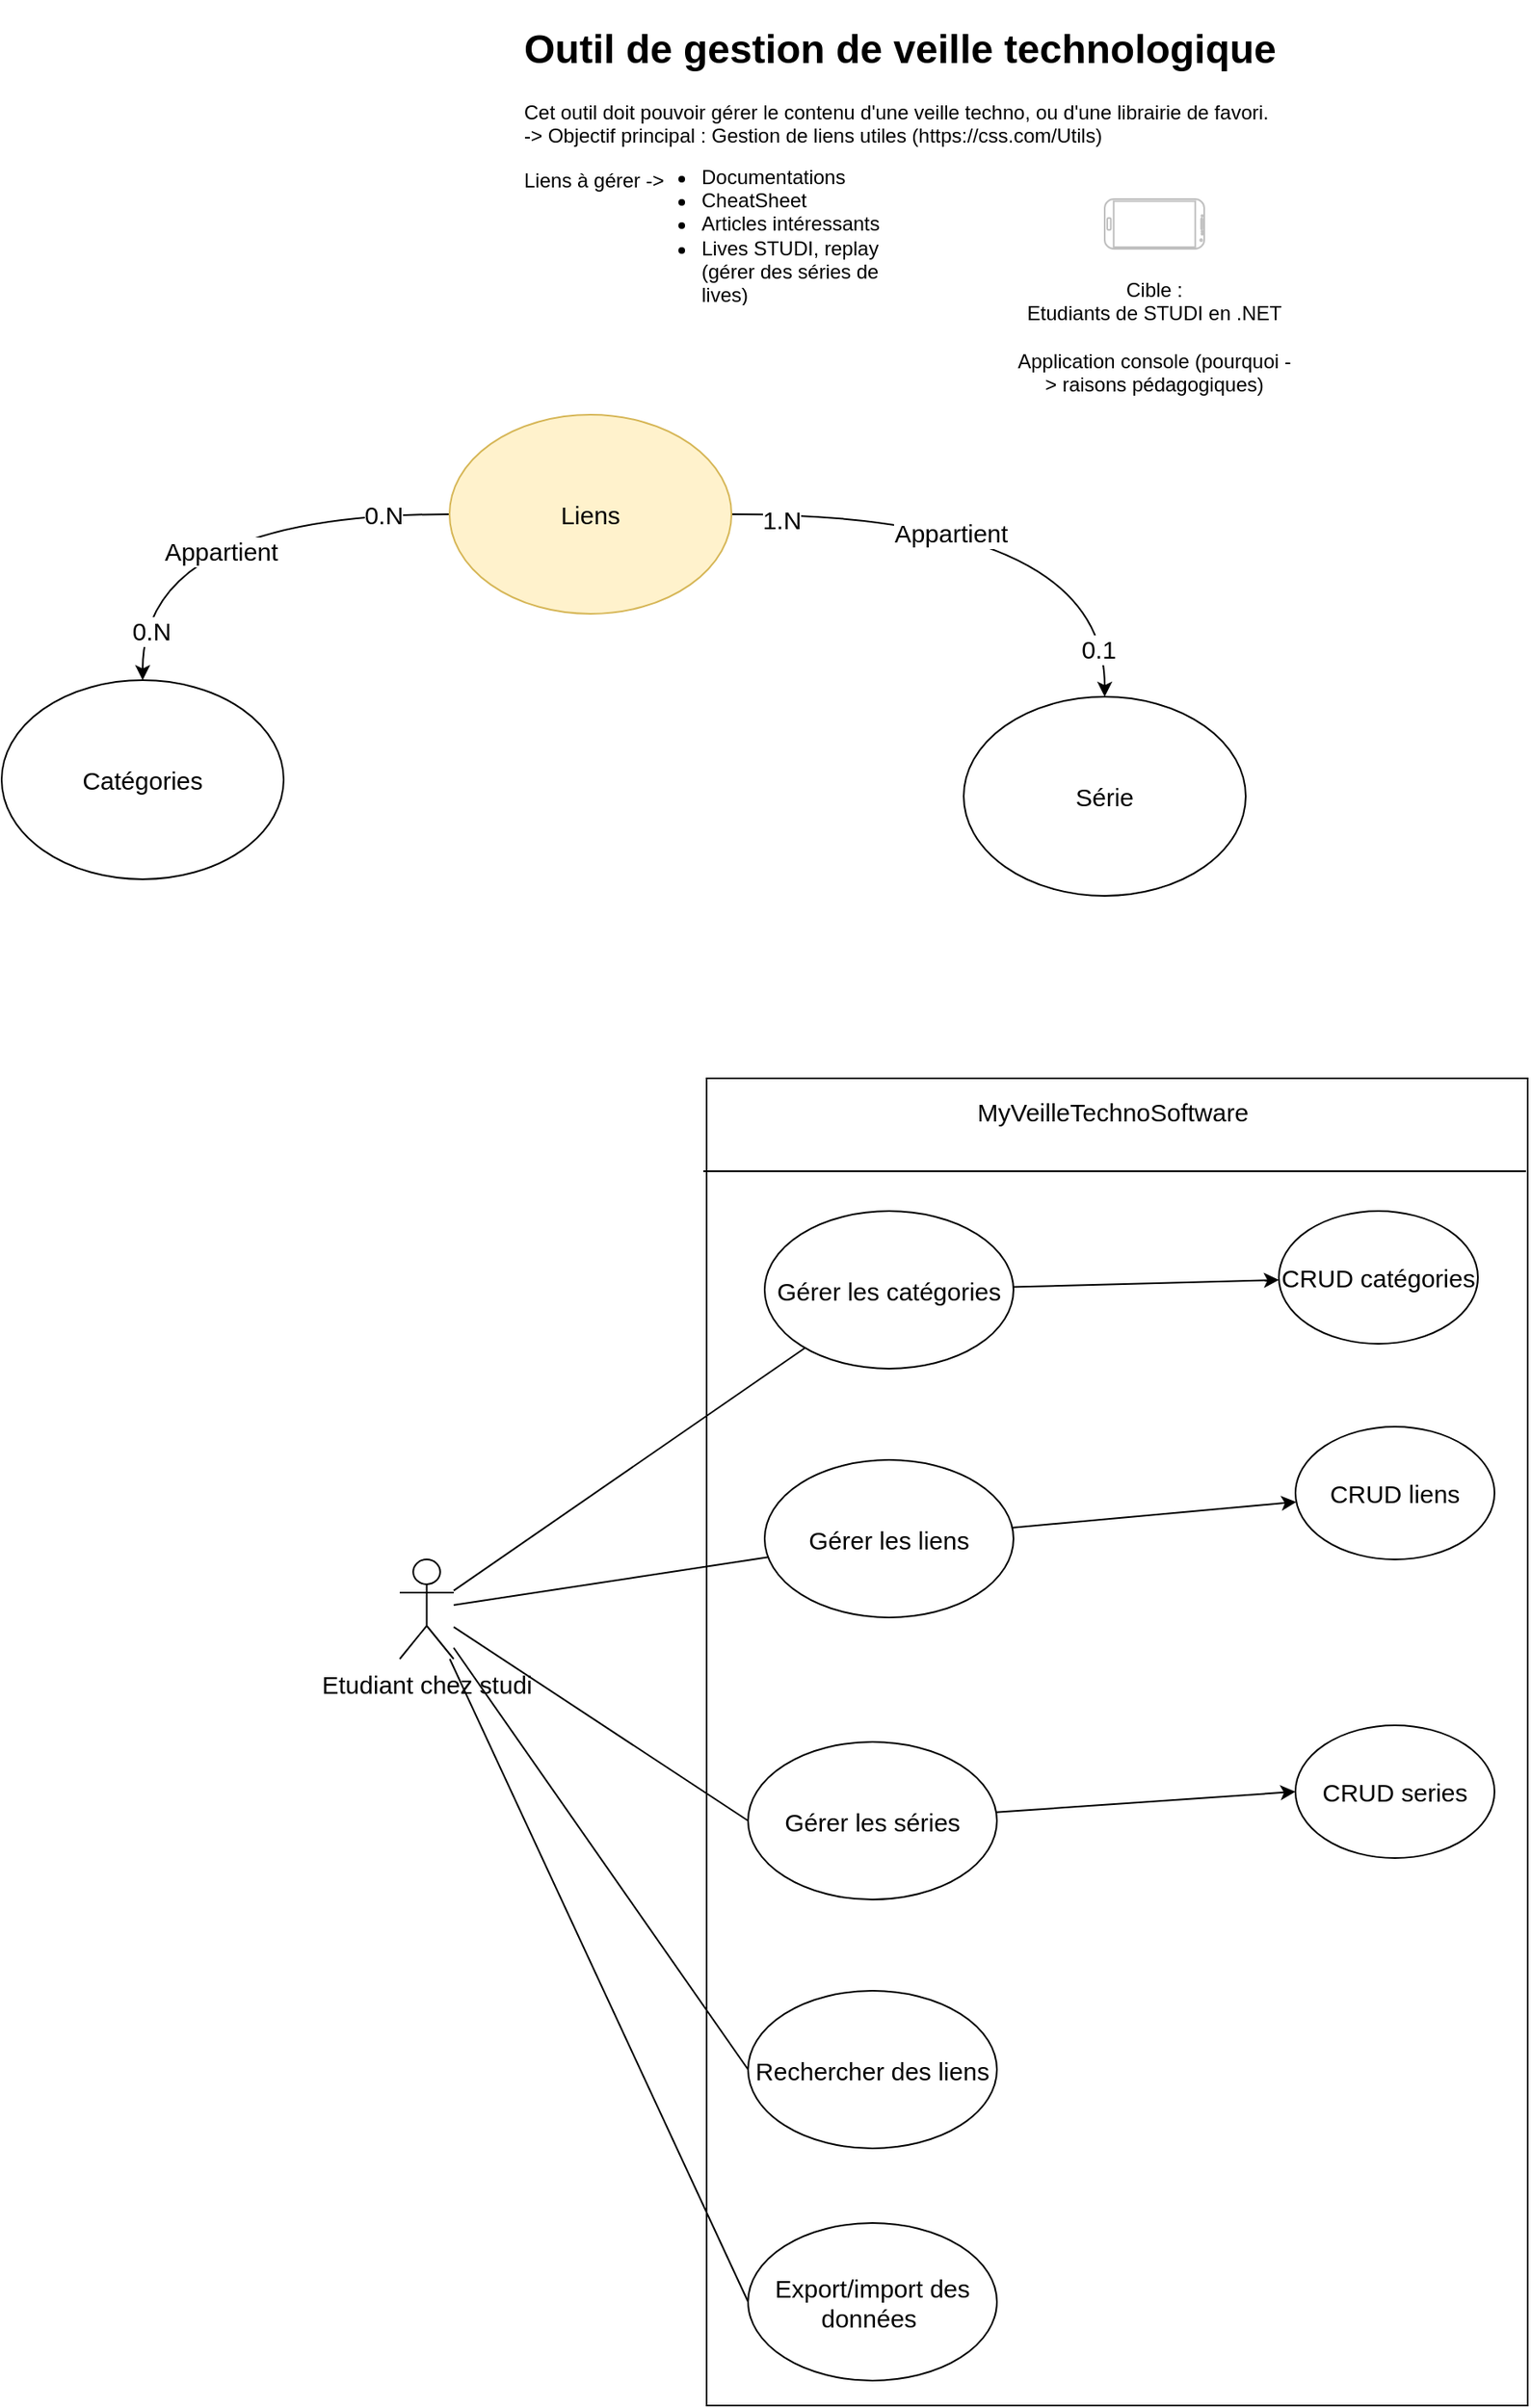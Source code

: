 <mxfile version="14.1.8" type="device"><diagram id="P_Lroota7z6w8gtD_xc9" name="Page-1"><mxGraphModel dx="1422" dy="832" grid="1" gridSize="10" guides="1" tooltips="1" connect="1" arrows="1" fold="1" page="1" pageScale="1" pageWidth="1169" pageHeight="827" math="0" shadow="0"><root><mxCell id="0"/><mxCell id="1" parent="0"/><mxCell id="6I6BhQikMqlCg1CrO51R-1" value="&lt;h1&gt;Outil de gestion de veille technologique&lt;/h1&gt;&lt;p&gt;Cet outil doit pouvoir gérer le contenu d'une veille techno, ou d'une librairie de favori.&amp;nbsp;&lt;br&gt;-&amp;gt; Objectif principal : Gestion de liens utiles (https://css.com/Utils)&lt;/p&gt;&lt;p&gt;Liens à gérer -&amp;gt;&lt;/p&gt;" style="text;html=1;strokeColor=none;fillColor=none;spacing=5;spacingTop=-20;whiteSpace=wrap;overflow=hidden;rounded=0;" vertex="1" parent="1"><mxGeometry x="330" y="10" width="500" height="250" as="geometry"/></mxCell><mxCell id="6I6BhQikMqlCg1CrO51R-2" value="&lt;ul&gt;&lt;li&gt;Documentations&lt;/li&gt;&lt;li&gt;CheatSheet&lt;/li&gt;&lt;li&gt;Articles intéressants&lt;/li&gt;&lt;li&gt;Lives STUDI, replay (gérer des séries de lives)&lt;/li&gt;&lt;li&gt;Vidéo youtube...&lt;/li&gt;&lt;/ul&gt;" style="text;strokeColor=none;fillColor=none;html=1;whiteSpace=wrap;verticalAlign=middle;overflow=hidden;" vertex="1" parent="1"><mxGeometry x="400" y="85" width="175" height="100" as="geometry"/></mxCell><mxCell id="6I6BhQikMqlCg1CrO51R-15" value="" style="verticalLabelPosition=bottom;verticalAlign=top;html=1;shadow=0;dashed=0;strokeWidth=1;shape=mxgraph.android.phone2;strokeColor=#c0c0c0;direction=south;" vertex="1" parent="1"><mxGeometry x="685" y="120" width="60" height="30" as="geometry"/></mxCell><mxCell id="6I6BhQikMqlCg1CrO51R-16" value="Cible :&lt;br&gt;Etudiants de STUDI en .NET&lt;br&gt;&lt;br&gt;Application console (pourquoi -&amp;gt; raisons pédagogiques)" style="text;html=1;strokeColor=none;fillColor=none;align=center;verticalAlign=middle;whiteSpace=wrap;rounded=0;" vertex="1" parent="1"><mxGeometry x="630" y="150" width="170" height="105" as="geometry"/></mxCell><mxCell id="6I6BhQikMqlCg1CrO51R-21" style="edgeStyle=orthogonalEdgeStyle;rounded=0;orthogonalLoop=1;jettySize=auto;html=1;fontSize=15;curved=1;" edge="1" parent="1" source="6I6BhQikMqlCg1CrO51R-18" target="6I6BhQikMqlCg1CrO51R-19"><mxGeometry relative="1" as="geometry"/></mxCell><mxCell id="6I6BhQikMqlCg1CrO51R-22" value="Appartient" style="edgeLabel;html=1;align=center;verticalAlign=middle;resizable=0;points=[];fontSize=15;" vertex="1" connectable="0" parent="6I6BhQikMqlCg1CrO51R-21"><mxGeometry x="-0.03" y="22" relative="1" as="geometry"><mxPoint as="offset"/></mxGeometry></mxCell><mxCell id="6I6BhQikMqlCg1CrO51R-25" value="0.N" style="edgeLabel;html=1;align=center;verticalAlign=middle;resizable=0;points=[];fontSize=15;" vertex="1" connectable="0" parent="6I6BhQikMqlCg1CrO51R-21"><mxGeometry x="0.82" y="1" relative="1" as="geometry"><mxPoint x="4" y="-4.31" as="offset"/></mxGeometry></mxCell><mxCell id="6I6BhQikMqlCg1CrO51R-36" value="0.N" style="edgeLabel;html=1;align=center;verticalAlign=middle;resizable=0;points=[];fontSize=15;" vertex="1" connectable="0" parent="6I6BhQikMqlCg1CrO51R-21"><mxGeometry x="-0.824" y="4" relative="1" as="geometry"><mxPoint x="-15.17" y="-4" as="offset"/></mxGeometry></mxCell><mxCell id="6I6BhQikMqlCg1CrO51R-23" style="edgeStyle=orthogonalEdgeStyle;curved=1;rounded=0;orthogonalLoop=1;jettySize=auto;html=1;fontSize=15;" edge="1" parent="1" source="6I6BhQikMqlCg1CrO51R-18" target="6I6BhQikMqlCg1CrO51R-20"><mxGeometry relative="1" as="geometry"/></mxCell><mxCell id="6I6BhQikMqlCg1CrO51R-24" value="Appartient" style="edgeLabel;html=1;align=center;verticalAlign=middle;resizable=0;points=[];fontSize=15;" vertex="1" connectable="0" parent="6I6BhQikMqlCg1CrO51R-23"><mxGeometry x="-0.213" y="-11" relative="1" as="geometry"><mxPoint as="offset"/></mxGeometry></mxCell><mxCell id="6I6BhQikMqlCg1CrO51R-37" value="1.N" style="edgeLabel;html=1;align=center;verticalAlign=middle;resizable=0;points=[];fontSize=15;" vertex="1" connectable="0" parent="6I6BhQikMqlCg1CrO51R-23"><mxGeometry x="-0.901" y="-3" relative="1" as="geometry"><mxPoint x="13.45" as="offset"/></mxGeometry></mxCell><mxCell id="6I6BhQikMqlCg1CrO51R-38" value="0.1" style="edgeLabel;html=1;align=center;verticalAlign=middle;resizable=0;points=[];fontSize=15;" vertex="1" connectable="0" parent="6I6BhQikMqlCg1CrO51R-23"><mxGeometry x="0.828" y="-4" relative="1" as="geometry"><mxPoint as="offset"/></mxGeometry></mxCell><mxCell id="6I6BhQikMqlCg1CrO51R-18" value="Liens" style="ellipse;whiteSpace=wrap;html=1;fillColor=#fff2cc;strokeColor=#d6b656;fontSize=15;" vertex="1" parent="1"><mxGeometry x="290" y="250" width="170" height="120" as="geometry"/></mxCell><mxCell id="6I6BhQikMqlCg1CrO51R-19" value="Catégories" style="ellipse;whiteSpace=wrap;html=1;fontSize=15;" vertex="1" parent="1"><mxGeometry x="20" y="410" width="170" height="120" as="geometry"/></mxCell><mxCell id="6I6BhQikMqlCg1CrO51R-20" value="Série" style="ellipse;whiteSpace=wrap;html=1;fontSize=15;" vertex="1" parent="1"><mxGeometry x="600" y="420" width="170" height="120" as="geometry"/></mxCell><mxCell id="6I6BhQikMqlCg1CrO51R-53" value="" style="rounded=0;whiteSpace=wrap;html=1;fontSize=15;" vertex="1" parent="1"><mxGeometry x="445" y="650" width="495" height="800" as="geometry"/></mxCell><mxCell id="6I6BhQikMqlCg1CrO51R-54" value="MyVeilleTechnoSoftware" style="text;html=1;strokeColor=none;fillColor=none;align=center;verticalAlign=middle;whiteSpace=wrap;rounded=0;fontSize=15;" vertex="1" parent="1"><mxGeometry x="590" y="660" width="200" height="20" as="geometry"/></mxCell><mxCell id="6I6BhQikMqlCg1CrO51R-70" style="edgeStyle=none;rounded=0;orthogonalLoop=1;jettySize=auto;html=1;fontSize=15;endArrow=none;endFill=0;" edge="1" parent="1" source="6I6BhQikMqlCg1CrO51R-55" target="6I6BhQikMqlCg1CrO51R-56"><mxGeometry relative="1" as="geometry"/></mxCell><mxCell id="6I6BhQikMqlCg1CrO51R-71" style="edgeStyle=none;rounded=0;orthogonalLoop=1;jettySize=auto;html=1;endArrow=none;endFill=0;fontSize=15;" edge="1" parent="1" source="6I6BhQikMqlCg1CrO51R-55" target="6I6BhQikMqlCg1CrO51R-58"><mxGeometry relative="1" as="geometry"/></mxCell><mxCell id="6I6BhQikMqlCg1CrO51R-72" style="edgeStyle=none;rounded=0;orthogonalLoop=1;jettySize=auto;html=1;entryX=0;entryY=0.5;entryDx=0;entryDy=0;endArrow=none;endFill=0;fontSize=15;" edge="1" parent="1" source="6I6BhQikMqlCg1CrO51R-55" target="6I6BhQikMqlCg1CrO51R-59"><mxGeometry relative="1" as="geometry"/></mxCell><mxCell id="6I6BhQikMqlCg1CrO51R-73" style="edgeStyle=none;rounded=0;orthogonalLoop=1;jettySize=auto;html=1;entryX=0;entryY=0.5;entryDx=0;entryDy=0;endArrow=none;endFill=0;fontSize=15;" edge="1" parent="1" source="6I6BhQikMqlCg1CrO51R-55" target="6I6BhQikMqlCg1CrO51R-67"><mxGeometry relative="1" as="geometry"/></mxCell><mxCell id="6I6BhQikMqlCg1CrO51R-75" style="edgeStyle=none;rounded=0;orthogonalLoop=1;jettySize=auto;html=1;entryX=0;entryY=0.5;entryDx=0;entryDy=0;endArrow=none;endFill=0;fontSize=15;" edge="1" parent="1" source="6I6BhQikMqlCg1CrO51R-55" target="6I6BhQikMqlCg1CrO51R-74"><mxGeometry relative="1" as="geometry"/></mxCell><mxCell id="6I6BhQikMqlCg1CrO51R-55" value="Etudiant chez studi" style="shape=umlActor;verticalLabelPosition=bottom;verticalAlign=top;html=1;outlineConnect=0;fontSize=15;" vertex="1" parent="1"><mxGeometry x="260" y="940" width="32.5" height="60" as="geometry"/></mxCell><mxCell id="6I6BhQikMqlCg1CrO51R-79" style="edgeStyle=none;rounded=0;orthogonalLoop=1;jettySize=auto;html=1;endArrow=classic;endFill=1;fontSize=15;" edge="1" parent="1" source="6I6BhQikMqlCg1CrO51R-56" target="6I6BhQikMqlCg1CrO51R-60"><mxGeometry relative="1" as="geometry"/></mxCell><mxCell id="6I6BhQikMqlCg1CrO51R-56" value="Gérer les catégories" style="ellipse;whiteSpace=wrap;html=1;fontSize=15;" vertex="1" parent="1"><mxGeometry x="480" y="730" width="150" height="95" as="geometry"/></mxCell><mxCell id="6I6BhQikMqlCg1CrO51R-57" value="" style="endArrow=none;html=1;fontSize=15;entryX=0.998;entryY=0.07;entryDx=0;entryDy=0;entryPerimeter=0;exitX=-0.004;exitY=0.07;exitDx=0;exitDy=0;exitPerimeter=0;" edge="1" parent="1" source="6I6BhQikMqlCg1CrO51R-53" target="6I6BhQikMqlCg1CrO51R-53"><mxGeometry width="50" height="50" relative="1" as="geometry"><mxPoint x="680" y="930" as="sourcePoint"/><mxPoint x="730" y="880" as="targetPoint"/></mxGeometry></mxCell><mxCell id="6I6BhQikMqlCg1CrO51R-78" style="edgeStyle=none;rounded=0;orthogonalLoop=1;jettySize=auto;html=1;endArrow=classic;endFill=1;fontSize=15;" edge="1" parent="1" source="6I6BhQikMqlCg1CrO51R-58" target="6I6BhQikMqlCg1CrO51R-63"><mxGeometry relative="1" as="geometry"/></mxCell><mxCell id="6I6BhQikMqlCg1CrO51R-58" value="Gérer les liens" style="ellipse;whiteSpace=wrap;html=1;fontSize=15;" vertex="1" parent="1"><mxGeometry x="480" y="880" width="150" height="95" as="geometry"/></mxCell><mxCell id="6I6BhQikMqlCg1CrO51R-77" style="edgeStyle=none;rounded=0;orthogonalLoop=1;jettySize=auto;html=1;entryX=0;entryY=0.5;entryDx=0;entryDy=0;endArrow=classic;endFill=1;fontSize=15;" edge="1" parent="1" source="6I6BhQikMqlCg1CrO51R-59" target="6I6BhQikMqlCg1CrO51R-64"><mxGeometry relative="1" as="geometry"/></mxCell><mxCell id="6I6BhQikMqlCg1CrO51R-59" value="Gérer les séries" style="ellipse;whiteSpace=wrap;html=1;fontSize=15;" vertex="1" parent="1"><mxGeometry x="470" y="1050" width="150" height="95" as="geometry"/></mxCell><mxCell id="6I6BhQikMqlCg1CrO51R-60" value="CRUD catégories" style="ellipse;whiteSpace=wrap;html=1;fontSize=15;" vertex="1" parent="1"><mxGeometry x="790" y="730" width="120" height="80" as="geometry"/></mxCell><mxCell id="6I6BhQikMqlCg1CrO51R-63" value="CRUD liens" style="ellipse;whiteSpace=wrap;html=1;fontSize=15;" vertex="1" parent="1"><mxGeometry x="800" y="860" width="120" height="80" as="geometry"/></mxCell><mxCell id="6I6BhQikMqlCg1CrO51R-64" value="CRUD series" style="ellipse;whiteSpace=wrap;html=1;fontSize=15;" vertex="1" parent="1"><mxGeometry x="800" y="1040" width="120" height="80" as="geometry"/></mxCell><mxCell id="6I6BhQikMqlCg1CrO51R-67" value="Rechercher des liens" style="ellipse;whiteSpace=wrap;html=1;fontSize=15;" vertex="1" parent="1"><mxGeometry x="470" y="1200" width="150" height="95" as="geometry"/></mxCell><mxCell id="6I6BhQikMqlCg1CrO51R-74" value="Export/import des données&amp;nbsp;" style="ellipse;whiteSpace=wrap;html=1;fontSize=15;" vertex="1" parent="1"><mxGeometry x="470" y="1340" width="150" height="95" as="geometry"/></mxCell></root></mxGraphModel></diagram></mxfile>